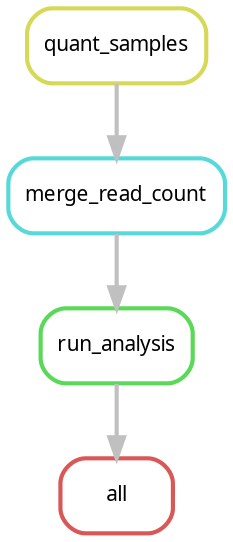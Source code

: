 digraph snakemake_dag {
    graph[bgcolor=white, margin=0];
    node[shape=box, style=rounded, fontname=sans,                 fontsize=10, penwidth=2];
    edge[penwidth=2, color=grey];
	0[label = "all", color = "0.00 0.6 0.85", style="rounded"];
	1[label = "run_analysis", color = "0.33 0.6 0.85", style="rounded"];
	2[label = "quant_samples", color = "0.17 0.6 0.85", style="rounded"];
	3[label = "merge_read_count", color = "0.50 0.6 0.85", style="rounded"];
	1 -> 0
	3 -> 1
	2 -> 3
}            
